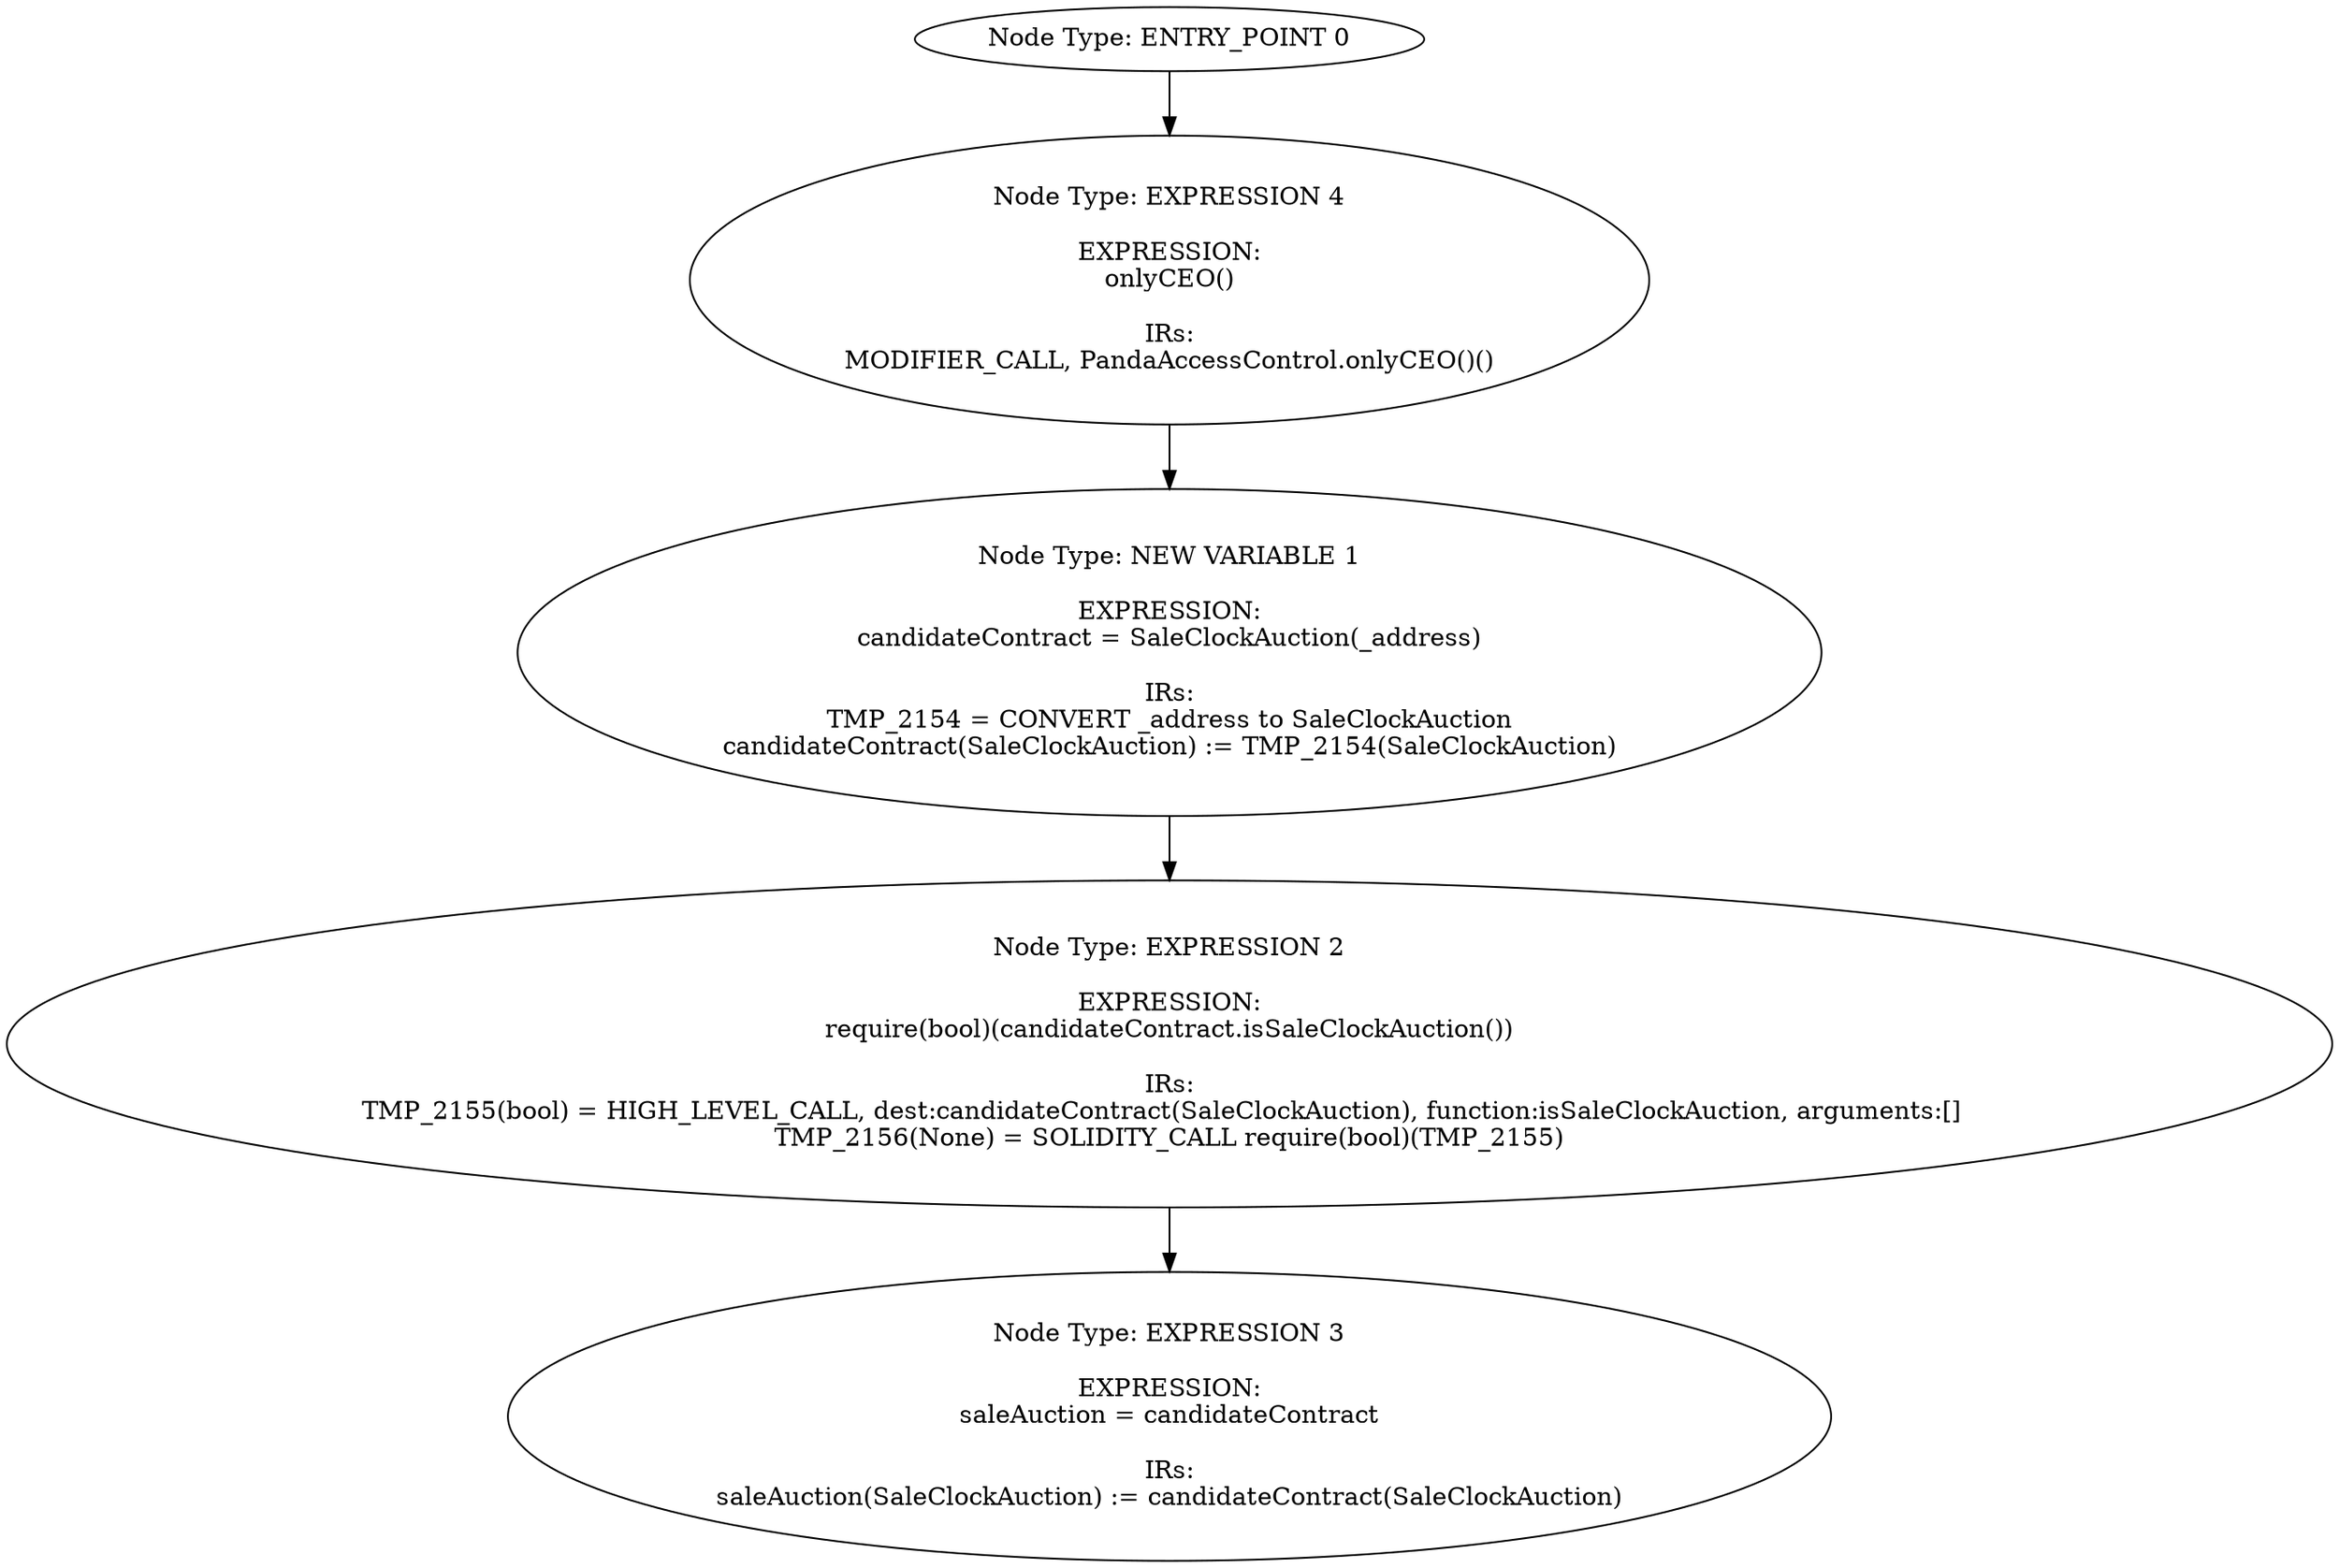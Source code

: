 digraph{
0[label="Node Type: ENTRY_POINT 0
"];
0->4;
1[label="Node Type: NEW VARIABLE 1

EXPRESSION:
candidateContract = SaleClockAuction(_address)

IRs:
TMP_2154 = CONVERT _address to SaleClockAuction
candidateContract(SaleClockAuction) := TMP_2154(SaleClockAuction)"];
1->2;
2[label="Node Type: EXPRESSION 2

EXPRESSION:
require(bool)(candidateContract.isSaleClockAuction())

IRs:
TMP_2155(bool) = HIGH_LEVEL_CALL, dest:candidateContract(SaleClockAuction), function:isSaleClockAuction, arguments:[]  
TMP_2156(None) = SOLIDITY_CALL require(bool)(TMP_2155)"];
2->3;
3[label="Node Type: EXPRESSION 3

EXPRESSION:
saleAuction = candidateContract

IRs:
saleAuction(SaleClockAuction) := candidateContract(SaleClockAuction)"];
4[label="Node Type: EXPRESSION 4

EXPRESSION:
onlyCEO()

IRs:
MODIFIER_CALL, PandaAccessControl.onlyCEO()()"];
4->1;
}
